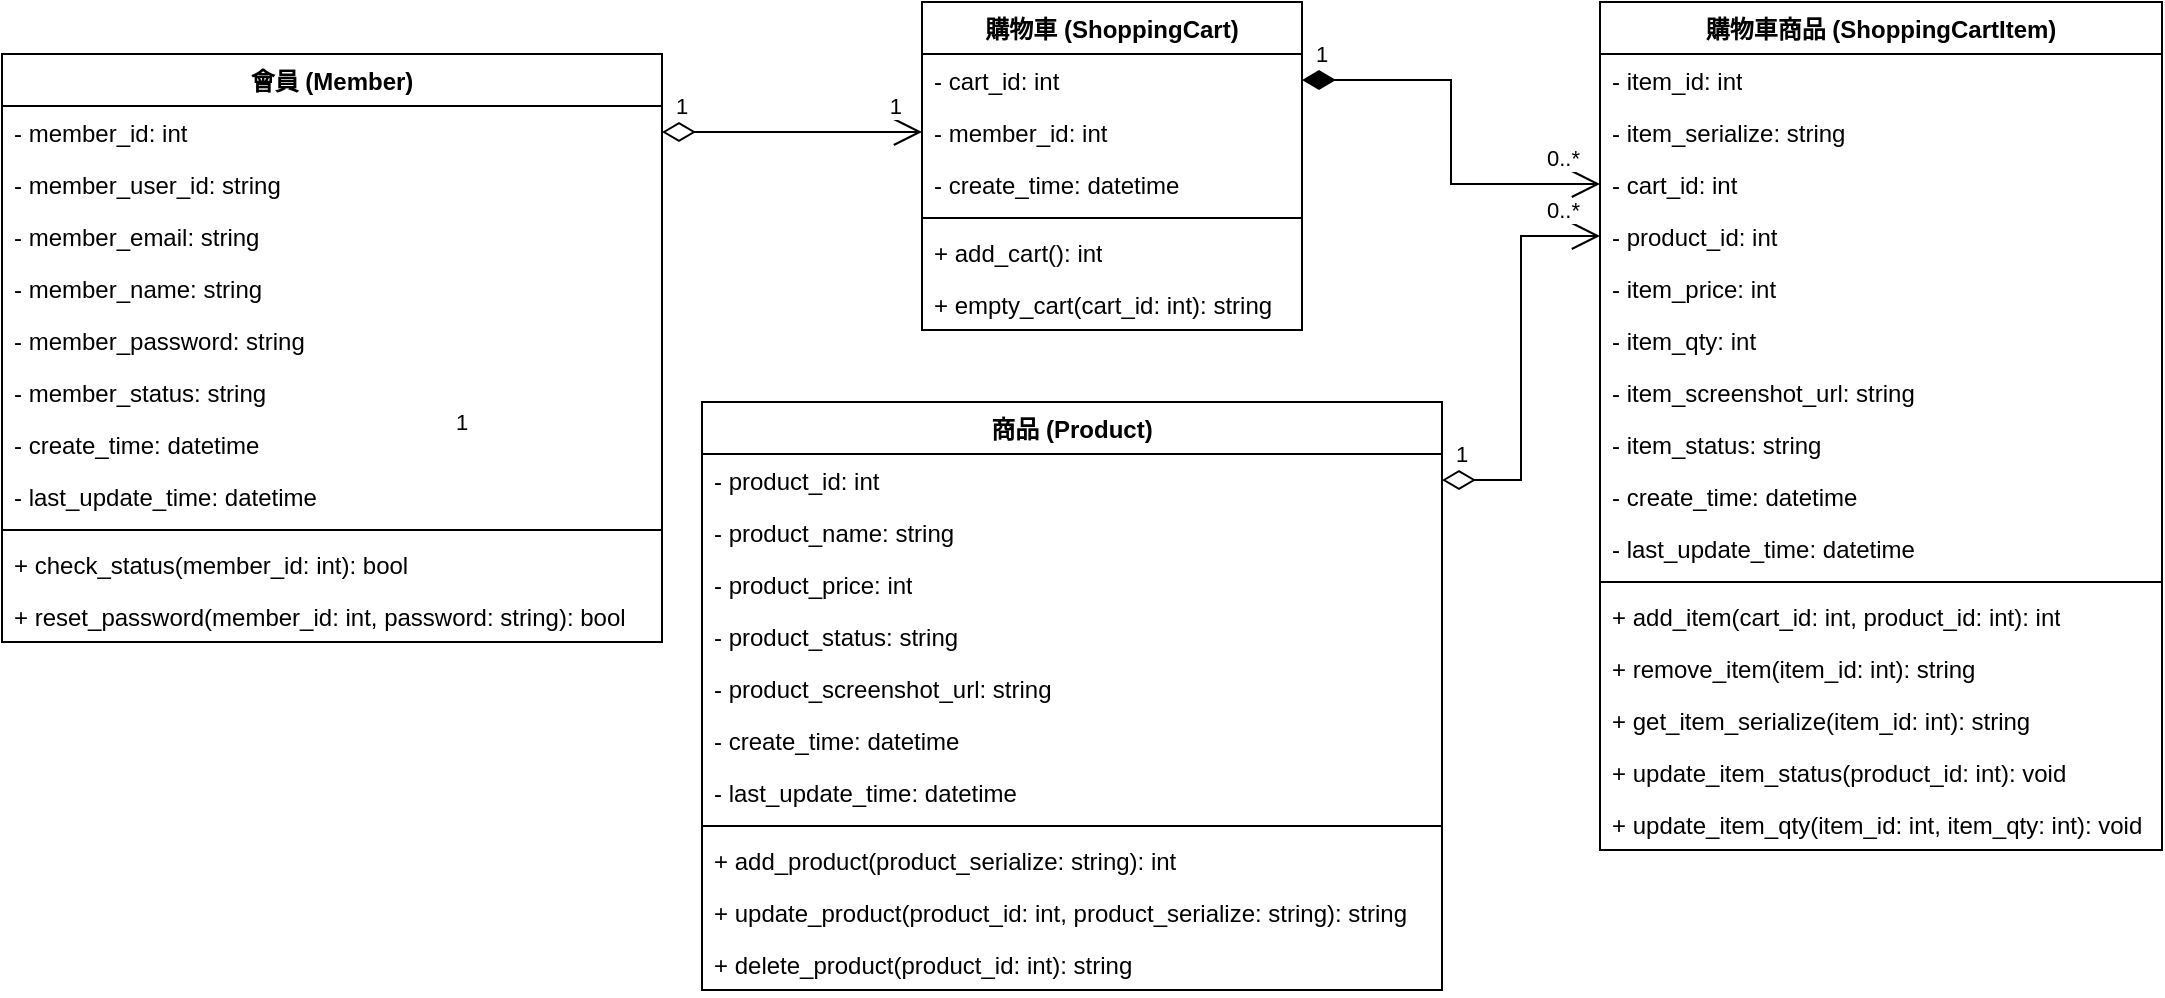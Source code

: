 <mxfile version="24.7.17">
  <diagram name="第 1 页" id="4h3OGeKyxE6udTeamHIS">
    <mxGraphModel dx="2289" dy="524" grid="1" gridSize="10" guides="1" tooltips="1" connect="1" arrows="1" fold="1" page="1" pageScale="1" pageWidth="1169" pageHeight="1654" math="0" shadow="0">
      <root>
        <mxCell id="0" />
        <mxCell id="1" parent="0" />
        <mxCell id="37G1BOPP0qD0L_kB8MIR-1" value="購物車 (ShoppingCart)" style="swimlane;fontStyle=1;align=center;verticalAlign=top;childLayout=stackLayout;horizontal=1;startSize=26;horizontalStack=0;resizeParent=1;resizeParentMax=0;resizeLast=0;collapsible=1;marginBottom=0;whiteSpace=wrap;html=1;" parent="1" vertex="1">
          <mxGeometry x="20" y="110" width="190" height="164" as="geometry">
            <mxRectangle x="200" y="140" width="160" height="40" as="alternateBounds" />
          </mxGeometry>
        </mxCell>
        <mxCell id="37G1BOPP0qD0L_kB8MIR-2" value="- cart_id: int" style="text;strokeColor=none;fillColor=none;align=left;verticalAlign=top;spacingLeft=4;spacingRight=4;overflow=hidden;rotatable=0;points=[[0,0.5],[1,0.5]];portConstraint=eastwest;whiteSpace=wrap;html=1;" parent="37G1BOPP0qD0L_kB8MIR-1" vertex="1">
          <mxGeometry y="26" width="190" height="26" as="geometry" />
        </mxCell>
        <mxCell id="37G1BOPP0qD0L_kB8MIR-8" value="- member_id: int" style="text;strokeColor=none;fillColor=none;align=left;verticalAlign=top;spacingLeft=4;spacingRight=4;overflow=hidden;rotatable=0;points=[[0,0.5],[1,0.5]];portConstraint=eastwest;whiteSpace=wrap;html=1;" parent="37G1BOPP0qD0L_kB8MIR-1" vertex="1">
          <mxGeometry y="52" width="190" height="26" as="geometry" />
        </mxCell>
        <mxCell id="37G1BOPP0qD0L_kB8MIR-9" value="- create_time: datetime" style="text;strokeColor=none;fillColor=none;align=left;verticalAlign=top;spacingLeft=4;spacingRight=4;overflow=hidden;rotatable=0;points=[[0,0.5],[1,0.5]];portConstraint=eastwest;whiteSpace=wrap;html=1;" parent="37G1BOPP0qD0L_kB8MIR-1" vertex="1">
          <mxGeometry y="78" width="190" height="26" as="geometry" />
        </mxCell>
        <mxCell id="37G1BOPP0qD0L_kB8MIR-3" value="" style="line;strokeWidth=1;fillColor=none;align=left;verticalAlign=middle;spacingTop=-1;spacingLeft=3;spacingRight=3;rotatable=0;labelPosition=right;points=[];portConstraint=eastwest;strokeColor=inherit;" parent="37G1BOPP0qD0L_kB8MIR-1" vertex="1">
          <mxGeometry y="104" width="190" height="8" as="geometry" />
        </mxCell>
        <mxCell id="37G1BOPP0qD0L_kB8MIR-23" value="+ add_cart(): int" style="text;strokeColor=none;fillColor=none;align=left;verticalAlign=top;spacingLeft=4;spacingRight=4;overflow=hidden;rotatable=0;points=[[0,0.5],[1,0.5]];portConstraint=eastwest;whiteSpace=wrap;html=1;" parent="37G1BOPP0qD0L_kB8MIR-1" vertex="1">
          <mxGeometry y="112" width="190" height="26" as="geometry" />
        </mxCell>
        <mxCell id="37G1BOPP0qD0L_kB8MIR-38" value="+ empty_cart(cart_id: int): string" style="text;strokeColor=none;fillColor=none;align=left;verticalAlign=top;spacingLeft=4;spacingRight=4;overflow=hidden;rotatable=0;points=[[0,0.5],[1,0.5]];portConstraint=eastwest;whiteSpace=wrap;html=1;" parent="37G1BOPP0qD0L_kB8MIR-1" vertex="1">
          <mxGeometry y="138" width="190" height="26" as="geometry" />
        </mxCell>
        <mxCell id="37G1BOPP0qD0L_kB8MIR-12" value="購物車商品 (ShoppingCartItem)" style="swimlane;fontStyle=1;align=center;verticalAlign=top;childLayout=stackLayout;horizontal=1;startSize=26;horizontalStack=0;resizeParent=1;resizeParentMax=0;resizeLast=0;collapsible=1;marginBottom=0;whiteSpace=wrap;html=1;" parent="1" vertex="1">
          <mxGeometry x="359" y="110" width="281" height="424" as="geometry">
            <mxRectangle x="200" y="140" width="160" height="40" as="alternateBounds" />
          </mxGeometry>
        </mxCell>
        <mxCell id="37G1BOPP0qD0L_kB8MIR-24" value="- item_id: int" style="text;strokeColor=none;fillColor=none;align=left;verticalAlign=top;spacingLeft=4;spacingRight=4;overflow=hidden;rotatable=0;points=[[0,0.5],[1,0.5]];portConstraint=eastwest;whiteSpace=wrap;html=1;" parent="37G1BOPP0qD0L_kB8MIR-12" vertex="1">
          <mxGeometry y="26" width="281" height="26" as="geometry" />
        </mxCell>
        <mxCell id="37G1BOPP0qD0L_kB8MIR-28" value="- item_serialize: string" style="text;strokeColor=none;fillColor=none;align=left;verticalAlign=top;spacingLeft=4;spacingRight=4;overflow=hidden;rotatable=0;points=[[0,0.5],[1,0.5]];portConstraint=eastwest;whiteSpace=wrap;html=1;" parent="37G1BOPP0qD0L_kB8MIR-12" vertex="1">
          <mxGeometry y="52" width="281" height="26" as="geometry" />
        </mxCell>
        <mxCell id="37G1BOPP0qD0L_kB8MIR-13" value="- cart_id: int" style="text;strokeColor=none;fillColor=none;align=left;verticalAlign=top;spacingLeft=4;spacingRight=4;overflow=hidden;rotatable=0;points=[[0,0.5],[1,0.5]];portConstraint=eastwest;whiteSpace=wrap;html=1;" parent="37G1BOPP0qD0L_kB8MIR-12" vertex="1">
          <mxGeometry y="78" width="281" height="26" as="geometry" />
        </mxCell>
        <mxCell id="37G1BOPP0qD0L_kB8MIR-14" value="- product_id: int" style="text;strokeColor=none;fillColor=none;align=left;verticalAlign=top;spacingLeft=4;spacingRight=4;overflow=hidden;rotatable=0;points=[[0,0.5],[1,0.5]];portConstraint=eastwest;whiteSpace=wrap;html=1;" parent="37G1BOPP0qD0L_kB8MIR-12" vertex="1">
          <mxGeometry y="104" width="281" height="26" as="geometry" />
        </mxCell>
        <mxCell id="37G1BOPP0qD0L_kB8MIR-15" value="- item_price: int" style="text;strokeColor=none;fillColor=none;align=left;verticalAlign=top;spacingLeft=4;spacingRight=4;overflow=hidden;rotatable=0;points=[[0,0.5],[1,0.5]];portConstraint=eastwest;whiteSpace=wrap;html=1;" parent="37G1BOPP0qD0L_kB8MIR-12" vertex="1">
          <mxGeometry y="130" width="281" height="26" as="geometry" />
        </mxCell>
        <mxCell id="37G1BOPP0qD0L_kB8MIR-20" value="- item_qty: int" style="text;strokeColor=none;fillColor=none;align=left;verticalAlign=top;spacingLeft=4;spacingRight=4;overflow=hidden;rotatable=0;points=[[0,0.5],[1,0.5]];portConstraint=eastwest;whiteSpace=wrap;html=1;" parent="37G1BOPP0qD0L_kB8MIR-12" vertex="1">
          <mxGeometry y="156" width="281" height="26" as="geometry" />
        </mxCell>
        <mxCell id="37G1BOPP0qD0L_kB8MIR-21" value="- item_screenshot_url: string" style="text;strokeColor=none;fillColor=none;align=left;verticalAlign=top;spacingLeft=4;spacingRight=4;overflow=hidden;rotatable=0;points=[[0,0.5],[1,0.5]];portConstraint=eastwest;whiteSpace=wrap;html=1;" parent="37G1BOPP0qD0L_kB8MIR-12" vertex="1">
          <mxGeometry y="182" width="281" height="26" as="geometry" />
        </mxCell>
        <mxCell id="37G1BOPP0qD0L_kB8MIR-29" value="- item_status: string" style="text;strokeColor=none;fillColor=none;align=left;verticalAlign=top;spacingLeft=4;spacingRight=4;overflow=hidden;rotatable=0;points=[[0,0.5],[1,0.5]];portConstraint=eastwest;whiteSpace=wrap;html=1;" parent="37G1BOPP0qD0L_kB8MIR-12" vertex="1">
          <mxGeometry y="208" width="281" height="26" as="geometry" />
        </mxCell>
        <mxCell id="37G1BOPP0qD0L_kB8MIR-22" value="- create_time: datetime" style="text;strokeColor=none;fillColor=none;align=left;verticalAlign=top;spacingLeft=4;spacingRight=4;overflow=hidden;rotatable=0;points=[[0,0.5],[1,0.5]];portConstraint=eastwest;whiteSpace=wrap;html=1;" parent="37G1BOPP0qD0L_kB8MIR-12" vertex="1">
          <mxGeometry y="234" width="281" height="26" as="geometry" />
        </mxCell>
        <mxCell id="37G1BOPP0qD0L_kB8MIR-67" value="- last_update_time: datetime" style="text;strokeColor=none;fillColor=none;align=left;verticalAlign=top;spacingLeft=4;spacingRight=4;overflow=hidden;rotatable=0;points=[[0,0.5],[1,0.5]];portConstraint=eastwest;whiteSpace=wrap;html=1;" parent="37G1BOPP0qD0L_kB8MIR-12" vertex="1">
          <mxGeometry y="260" width="281" height="26" as="geometry" />
        </mxCell>
        <mxCell id="37G1BOPP0qD0L_kB8MIR-16" value="" style="line;strokeWidth=1;fillColor=none;align=left;verticalAlign=middle;spacingTop=-1;spacingLeft=3;spacingRight=3;rotatable=0;labelPosition=right;points=[];portConstraint=eastwest;strokeColor=inherit;" parent="37G1BOPP0qD0L_kB8MIR-12" vertex="1">
          <mxGeometry y="286" width="281" height="8" as="geometry" />
        </mxCell>
        <mxCell id="37G1BOPP0qD0L_kB8MIR-17" value="+ add_item(cart_id: int, product_id: int): int" style="text;strokeColor=none;fillColor=none;align=left;verticalAlign=top;spacingLeft=4;spacingRight=4;overflow=hidden;rotatable=0;points=[[0,0.5],[1,0.5]];portConstraint=eastwest;whiteSpace=wrap;html=1;" parent="37G1BOPP0qD0L_kB8MIR-12" vertex="1">
          <mxGeometry y="294" width="281" height="26" as="geometry" />
        </mxCell>
        <mxCell id="37G1BOPP0qD0L_kB8MIR-19" value="+ remove_item(item_id: int): string" style="text;strokeColor=none;fillColor=none;align=left;verticalAlign=top;spacingLeft=4;spacingRight=4;overflow=hidden;rotatable=0;points=[[0,0.5],[1,0.5]];portConstraint=eastwest;whiteSpace=wrap;html=1;" parent="37G1BOPP0qD0L_kB8MIR-12" vertex="1">
          <mxGeometry y="320" width="281" height="26" as="geometry" />
        </mxCell>
        <mxCell id="37G1BOPP0qD0L_kB8MIR-18" value="+ get_item_serialize(item_id: int): string" style="text;strokeColor=none;fillColor=none;align=left;verticalAlign=top;spacingLeft=4;spacingRight=4;overflow=hidden;rotatable=0;points=[[0,0.5],[1,0.5]];portConstraint=eastwest;whiteSpace=wrap;html=1;" parent="37G1BOPP0qD0L_kB8MIR-12" vertex="1">
          <mxGeometry y="346" width="281" height="26" as="geometry" />
        </mxCell>
        <mxCell id="37G1BOPP0qD0L_kB8MIR-30" value="+ update_item_status(product_id: int): void" style="text;strokeColor=none;fillColor=none;align=left;verticalAlign=top;spacingLeft=4;spacingRight=4;overflow=hidden;rotatable=0;points=[[0,0.5],[1,0.5]];portConstraint=eastwest;whiteSpace=wrap;html=1;" parent="37G1BOPP0qD0L_kB8MIR-12" vertex="1">
          <mxGeometry y="372" width="281" height="26" as="geometry" />
        </mxCell>
        <mxCell id="37G1BOPP0qD0L_kB8MIR-68" value="+ update_item_qty(item_id: int, item_qty: int): void" style="text;strokeColor=none;fillColor=none;align=left;verticalAlign=top;spacingLeft=4;spacingRight=4;overflow=hidden;rotatable=0;points=[[0,0.5],[1,0.5]];portConstraint=eastwest;whiteSpace=wrap;html=1;" parent="37G1BOPP0qD0L_kB8MIR-12" vertex="1">
          <mxGeometry y="398" width="281" height="26" as="geometry" />
        </mxCell>
        <mxCell id="37G1BOPP0qD0L_kB8MIR-35" value="" style="endArrow=open;html=1;endSize=12;startArrow=diamondThin;startSize=14;startFill=1;edgeStyle=orthogonalEdgeStyle;align=left;verticalAlign=bottom;rounded=0;entryX=0;entryY=0.5;entryDx=0;entryDy=0;exitX=1;exitY=0.5;exitDx=0;exitDy=0;" parent="1" source="37G1BOPP0qD0L_kB8MIR-2" target="37G1BOPP0qD0L_kB8MIR-13" edge="1">
          <mxGeometry relative="1" as="geometry">
            <mxPoint x="230" y="430" as="sourcePoint" />
            <mxPoint x="390" y="430" as="targetPoint" />
          </mxGeometry>
        </mxCell>
        <mxCell id="37G1BOPP0qD0L_kB8MIR-36" value="1" style="edgeLabel;resizable=0;html=1;align=left;verticalAlign=bottom;" parent="37G1BOPP0qD0L_kB8MIR-35" connectable="0" vertex="1">
          <mxGeometry x="-1" relative="1" as="geometry">
            <mxPoint x="5" y="-5" as="offset" />
          </mxGeometry>
        </mxCell>
        <mxCell id="37G1BOPP0qD0L_kB8MIR-37" value="0..*" style="edgeLabel;resizable=0;html=1;align=right;verticalAlign=bottom;" parent="37G1BOPP0qD0L_kB8MIR-35" connectable="0" vertex="1">
          <mxGeometry x="1" relative="1" as="geometry">
            <mxPoint x="-10" y="-5" as="offset" />
          </mxGeometry>
        </mxCell>
        <mxCell id="37G1BOPP0qD0L_kB8MIR-39" value="會員 (Member)" style="swimlane;fontStyle=1;align=center;verticalAlign=top;childLayout=stackLayout;horizontal=1;startSize=26;horizontalStack=0;resizeParent=1;resizeParentMax=0;resizeLast=0;collapsible=1;marginBottom=0;whiteSpace=wrap;html=1;" parent="1" vertex="1">
          <mxGeometry x="-440" y="136" width="330" height="294" as="geometry">
            <mxRectangle x="200" y="140" width="160" height="40" as="alternateBounds" />
          </mxGeometry>
        </mxCell>
        <mxCell id="37G1BOPP0qD0L_kB8MIR-40" value="- member_id: int" style="text;strokeColor=none;fillColor=none;align=left;verticalAlign=top;spacingLeft=4;spacingRight=4;overflow=hidden;rotatable=0;points=[[0,0.5],[1,0.5]];portConstraint=eastwest;whiteSpace=wrap;html=1;" parent="37G1BOPP0qD0L_kB8MIR-39" vertex="1">
          <mxGeometry y="26" width="330" height="26" as="geometry" />
        </mxCell>
        <mxCell id="37G1BOPP0qD0L_kB8MIR-41" value="- member_user_id: string" style="text;strokeColor=none;fillColor=none;align=left;verticalAlign=top;spacingLeft=4;spacingRight=4;overflow=hidden;rotatable=0;points=[[0,0.5],[1,0.5]];portConstraint=eastwest;whiteSpace=wrap;html=1;" parent="37G1BOPP0qD0L_kB8MIR-39" vertex="1">
          <mxGeometry y="52" width="330" height="26" as="geometry" />
        </mxCell>
        <mxCell id="37G1BOPP0qD0L_kB8MIR-55" value="- member_email: string" style="text;strokeColor=none;fillColor=none;align=left;verticalAlign=top;spacingLeft=4;spacingRight=4;overflow=hidden;rotatable=0;points=[[0,0.5],[1,0.5]];portConstraint=eastwest;whiteSpace=wrap;html=1;" parent="37G1BOPP0qD0L_kB8MIR-39" vertex="1">
          <mxGeometry y="78" width="330" height="26" as="geometry" />
        </mxCell>
        <mxCell id="37G1BOPP0qD0L_kB8MIR-47" value="- member_name: string" style="text;strokeColor=none;fillColor=none;align=left;verticalAlign=top;spacingLeft=4;spacingRight=4;overflow=hidden;rotatable=0;points=[[0,0.5],[1,0.5]];portConstraint=eastwest;whiteSpace=wrap;html=1;" parent="37G1BOPP0qD0L_kB8MIR-39" vertex="1">
          <mxGeometry y="104" width="330" height="26" as="geometry" />
        </mxCell>
        <mxCell id="37G1BOPP0qD0L_kB8MIR-51" value="- member_password: string" style="text;strokeColor=none;fillColor=none;align=left;verticalAlign=top;spacingLeft=4;spacingRight=4;overflow=hidden;rotatable=0;points=[[0,0.5],[1,0.5]];portConstraint=eastwest;whiteSpace=wrap;html=1;" parent="37G1BOPP0qD0L_kB8MIR-39" vertex="1">
          <mxGeometry y="130" width="330" height="26" as="geometry" />
        </mxCell>
        <mxCell id="37G1BOPP0qD0L_kB8MIR-50" value="- member_status: string" style="text;strokeColor=none;fillColor=none;align=left;verticalAlign=top;spacingLeft=4;spacingRight=4;overflow=hidden;rotatable=0;points=[[0,0.5],[1,0.5]];portConstraint=eastwest;whiteSpace=wrap;html=1;" parent="37G1BOPP0qD0L_kB8MIR-39" vertex="1">
          <mxGeometry y="156" width="330" height="26" as="geometry" />
        </mxCell>
        <mxCell id="37G1BOPP0qD0L_kB8MIR-42" value="- create_time: datetime" style="text;strokeColor=none;fillColor=none;align=left;verticalAlign=top;spacingLeft=4;spacingRight=4;overflow=hidden;rotatable=0;points=[[0,0.5],[1,0.5]];portConstraint=eastwest;whiteSpace=wrap;html=1;" parent="37G1BOPP0qD0L_kB8MIR-39" vertex="1">
          <mxGeometry y="182" width="330" height="26" as="geometry" />
        </mxCell>
        <mxCell id="37G1BOPP0qD0L_kB8MIR-53" value="- last_update_time: datetime" style="text;strokeColor=none;fillColor=none;align=left;verticalAlign=top;spacingLeft=4;spacingRight=4;overflow=hidden;rotatable=0;points=[[0,0.5],[1,0.5]];portConstraint=eastwest;whiteSpace=wrap;html=1;" parent="37G1BOPP0qD0L_kB8MIR-39" vertex="1">
          <mxGeometry y="208" width="330" height="26" as="geometry" />
        </mxCell>
        <mxCell id="37G1BOPP0qD0L_kB8MIR-43" value="" style="line;strokeWidth=1;fillColor=none;align=left;verticalAlign=middle;spacingTop=-1;spacingLeft=3;spacingRight=3;rotatable=0;labelPosition=right;points=[];portConstraint=eastwest;strokeColor=inherit;" parent="37G1BOPP0qD0L_kB8MIR-39" vertex="1">
          <mxGeometry y="234" width="330" height="8" as="geometry" />
        </mxCell>
        <mxCell id="37G1BOPP0qD0L_kB8MIR-52" value="+ check_status(member_id: int): bool" style="text;strokeColor=none;fillColor=none;align=left;verticalAlign=top;spacingLeft=4;spacingRight=4;overflow=hidden;rotatable=0;points=[[0,0.5],[1,0.5]];portConstraint=eastwest;whiteSpace=wrap;html=1;" parent="37G1BOPP0qD0L_kB8MIR-39" vertex="1">
          <mxGeometry y="242" width="330" height="26" as="geometry" />
        </mxCell>
        <mxCell id="37G1BOPP0qD0L_kB8MIR-54" value="+ reset_password(member_id: int, password: string): bool" style="text;strokeColor=none;fillColor=none;align=left;verticalAlign=top;spacingLeft=4;spacingRight=4;overflow=hidden;rotatable=0;points=[[0,0.5],[1,0.5]];portConstraint=eastwest;whiteSpace=wrap;html=1;" parent="37G1BOPP0qD0L_kB8MIR-39" vertex="1">
          <mxGeometry y="268" width="330" height="26" as="geometry" />
        </mxCell>
        <mxCell id="37G1BOPP0qD0L_kB8MIR-65" value="1" style="edgeLabel;resizable=0;html=1;align=left;verticalAlign=bottom;" parent="1" connectable="0" vertex="1">
          <mxGeometry x="146" y="337" as="geometry">
            <mxPoint x="-361" y="-9" as="offset" />
          </mxGeometry>
        </mxCell>
        <mxCell id="37G1BOPP0qD0L_kB8MIR-69" value="商品 (Product)" style="swimlane;fontStyle=1;align=center;verticalAlign=top;childLayout=stackLayout;horizontal=1;startSize=26;horizontalStack=0;resizeParent=1;resizeParentMax=0;resizeLast=0;collapsible=1;marginBottom=0;whiteSpace=wrap;html=1;" parent="1" vertex="1">
          <mxGeometry x="-90" y="310" width="370" height="294" as="geometry">
            <mxRectangle x="200" y="140" width="160" height="40" as="alternateBounds" />
          </mxGeometry>
        </mxCell>
        <mxCell id="37G1BOPP0qD0L_kB8MIR-70" value="- product_id: int" style="text;strokeColor=none;fillColor=none;align=left;verticalAlign=top;spacingLeft=4;spacingRight=4;overflow=hidden;rotatable=0;points=[[0,0.5],[1,0.5]];portConstraint=eastwest;whiteSpace=wrap;html=1;" parent="37G1BOPP0qD0L_kB8MIR-69" vertex="1">
          <mxGeometry y="26" width="370" height="26" as="geometry" />
        </mxCell>
        <mxCell id="37G1BOPP0qD0L_kB8MIR-71" value="- product_name: string" style="text;strokeColor=none;fillColor=none;align=left;verticalAlign=top;spacingLeft=4;spacingRight=4;overflow=hidden;rotatable=0;points=[[0,0.5],[1,0.5]];portConstraint=eastwest;whiteSpace=wrap;html=1;" parent="37G1BOPP0qD0L_kB8MIR-69" vertex="1">
          <mxGeometry y="52" width="370" height="26" as="geometry" />
        </mxCell>
        <mxCell id="37G1BOPP0qD0L_kB8MIR-79" value="- product_price: int" style="text;strokeColor=none;fillColor=none;align=left;verticalAlign=top;spacingLeft=4;spacingRight=4;overflow=hidden;rotatable=0;points=[[0,0.5],[1,0.5]];portConstraint=eastwest;whiteSpace=wrap;html=1;" parent="37G1BOPP0qD0L_kB8MIR-69" vertex="1">
          <mxGeometry y="78" width="370" height="26" as="geometry" />
        </mxCell>
        <mxCell id="37G1BOPP0qD0L_kB8MIR-80" value="- product_status: string" style="text;strokeColor=none;fillColor=none;align=left;verticalAlign=top;spacingLeft=4;spacingRight=4;overflow=hidden;rotatable=0;points=[[0,0.5],[1,0.5]];portConstraint=eastwest;whiteSpace=wrap;html=1;" parent="37G1BOPP0qD0L_kB8MIR-69" vertex="1">
          <mxGeometry y="104" width="370" height="26" as="geometry" />
        </mxCell>
        <mxCell id="37G1BOPP0qD0L_kB8MIR-81" value="- product_screenshot_url: string" style="text;strokeColor=none;fillColor=none;align=left;verticalAlign=top;spacingLeft=4;spacingRight=4;overflow=hidden;rotatable=0;points=[[0,0.5],[1,0.5]];portConstraint=eastwest;whiteSpace=wrap;html=1;" parent="37G1BOPP0qD0L_kB8MIR-69" vertex="1">
          <mxGeometry y="130" width="370" height="26" as="geometry" />
        </mxCell>
        <mxCell id="37G1BOPP0qD0L_kB8MIR-72" value="- create_time: datetime" style="text;strokeColor=none;fillColor=none;align=left;verticalAlign=top;spacingLeft=4;spacingRight=4;overflow=hidden;rotatable=0;points=[[0,0.5],[1,0.5]];portConstraint=eastwest;whiteSpace=wrap;html=1;" parent="37G1BOPP0qD0L_kB8MIR-69" vertex="1">
          <mxGeometry y="156" width="370" height="26" as="geometry" />
        </mxCell>
        <mxCell id="37G1BOPP0qD0L_kB8MIR-82" value="- last_update_time: datetime" style="text;strokeColor=none;fillColor=none;align=left;verticalAlign=top;spacingLeft=4;spacingRight=4;overflow=hidden;rotatable=0;points=[[0,0.5],[1,0.5]];portConstraint=eastwest;whiteSpace=wrap;html=1;" parent="37G1BOPP0qD0L_kB8MIR-69" vertex="1">
          <mxGeometry y="182" width="370" height="26" as="geometry" />
        </mxCell>
        <mxCell id="37G1BOPP0qD0L_kB8MIR-73" value="" style="line;strokeWidth=1;fillColor=none;align=left;verticalAlign=middle;spacingTop=-1;spacingLeft=3;spacingRight=3;rotatable=0;labelPosition=right;points=[];portConstraint=eastwest;strokeColor=inherit;" parent="37G1BOPP0qD0L_kB8MIR-69" vertex="1">
          <mxGeometry y="208" width="370" height="8" as="geometry" />
        </mxCell>
        <mxCell id="37G1BOPP0qD0L_kB8MIR-74" value="+ add_product(product_serialize: string): int" style="text;strokeColor=none;fillColor=none;align=left;verticalAlign=top;spacingLeft=4;spacingRight=4;overflow=hidden;rotatable=0;points=[[0,0.5],[1,0.5]];portConstraint=eastwest;whiteSpace=wrap;html=1;" parent="37G1BOPP0qD0L_kB8MIR-69" vertex="1">
          <mxGeometry y="216" width="370" height="26" as="geometry" />
        </mxCell>
        <mxCell id="37G1BOPP0qD0L_kB8MIR-84" value="+ update_product(product_id: int, product_serialize: string): string" style="text;strokeColor=none;fillColor=none;align=left;verticalAlign=top;spacingLeft=4;spacingRight=4;overflow=hidden;rotatable=0;points=[[0,0.5],[1,0.5]];portConstraint=eastwest;whiteSpace=wrap;html=1;" parent="37G1BOPP0qD0L_kB8MIR-69" vertex="1">
          <mxGeometry y="242" width="370" height="26" as="geometry" />
        </mxCell>
        <mxCell id="37G1BOPP0qD0L_kB8MIR-75" value="+ delete_product(product_id: int): string" style="text;strokeColor=none;fillColor=none;align=left;verticalAlign=top;spacingLeft=4;spacingRight=4;overflow=hidden;rotatable=0;points=[[0,0.5],[1,0.5]];portConstraint=eastwest;whiteSpace=wrap;html=1;" parent="37G1BOPP0qD0L_kB8MIR-69" vertex="1">
          <mxGeometry y="268" width="370" height="26" as="geometry" />
        </mxCell>
        <mxCell id="37G1BOPP0qD0L_kB8MIR-76" value="" style="endArrow=open;html=1;endSize=12;startArrow=diamondThin;startSize=14;startFill=0;edgeStyle=orthogonalEdgeStyle;align=left;verticalAlign=bottom;rounded=0;exitX=1;exitY=0.5;exitDx=0;exitDy=0;entryX=0;entryY=0.5;entryDx=0;entryDy=0;" parent="1" source="37G1BOPP0qD0L_kB8MIR-70" target="37G1BOPP0qD0L_kB8MIR-14" edge="1">
          <mxGeometry relative="1" as="geometry">
            <mxPoint x="228" y="630" as="sourcePoint" />
            <mxPoint x="359" y="375" as="targetPoint" />
          </mxGeometry>
        </mxCell>
        <mxCell id="37G1BOPP0qD0L_kB8MIR-77" value="1" style="edgeLabel;resizable=0;html=1;align=left;verticalAlign=bottom;" parent="37G1BOPP0qD0L_kB8MIR-76" connectable="0" vertex="1">
          <mxGeometry x="-1" relative="1" as="geometry">
            <mxPoint x="5" y="-5" as="offset" />
          </mxGeometry>
        </mxCell>
        <mxCell id="37G1BOPP0qD0L_kB8MIR-78" value="0..*" style="edgeLabel;resizable=0;html=1;align=right;verticalAlign=bottom;" parent="37G1BOPP0qD0L_kB8MIR-76" connectable="0" vertex="1">
          <mxGeometry x="1" relative="1" as="geometry">
            <mxPoint x="-10" y="-5" as="offset" />
          </mxGeometry>
        </mxCell>
        <mxCell id="37G1BOPP0qD0L_kB8MIR-89" value="" style="endArrow=open;html=1;endSize=12;startArrow=diamondThin;startSize=14;startFill=0;edgeStyle=orthogonalEdgeStyle;align=left;verticalAlign=bottom;rounded=0;exitX=1;exitY=0.5;exitDx=0;exitDy=0;entryX=0;entryY=0.5;entryDx=0;entryDy=0;" parent="1" source="37G1BOPP0qD0L_kB8MIR-40" target="37G1BOPP0qD0L_kB8MIR-8" edge="1">
          <mxGeometry relative="1" as="geometry">
            <mxPoint x="-130" y="102" as="sourcePoint" />
            <mxPoint x="-51" y="-20" as="targetPoint" />
          </mxGeometry>
        </mxCell>
        <mxCell id="37G1BOPP0qD0L_kB8MIR-90" value="1" style="edgeLabel;resizable=0;html=1;align=left;verticalAlign=bottom;" parent="37G1BOPP0qD0L_kB8MIR-89" connectable="0" vertex="1">
          <mxGeometry x="-1" relative="1" as="geometry">
            <mxPoint x="5" y="-5" as="offset" />
          </mxGeometry>
        </mxCell>
        <mxCell id="37G1BOPP0qD0L_kB8MIR-91" value="1" style="edgeLabel;resizable=0;html=1;align=right;verticalAlign=bottom;" parent="37G1BOPP0qD0L_kB8MIR-89" connectable="0" vertex="1">
          <mxGeometry x="1" relative="1" as="geometry">
            <mxPoint x="-10" y="-5" as="offset" />
          </mxGeometry>
        </mxCell>
      </root>
    </mxGraphModel>
  </diagram>
</mxfile>
